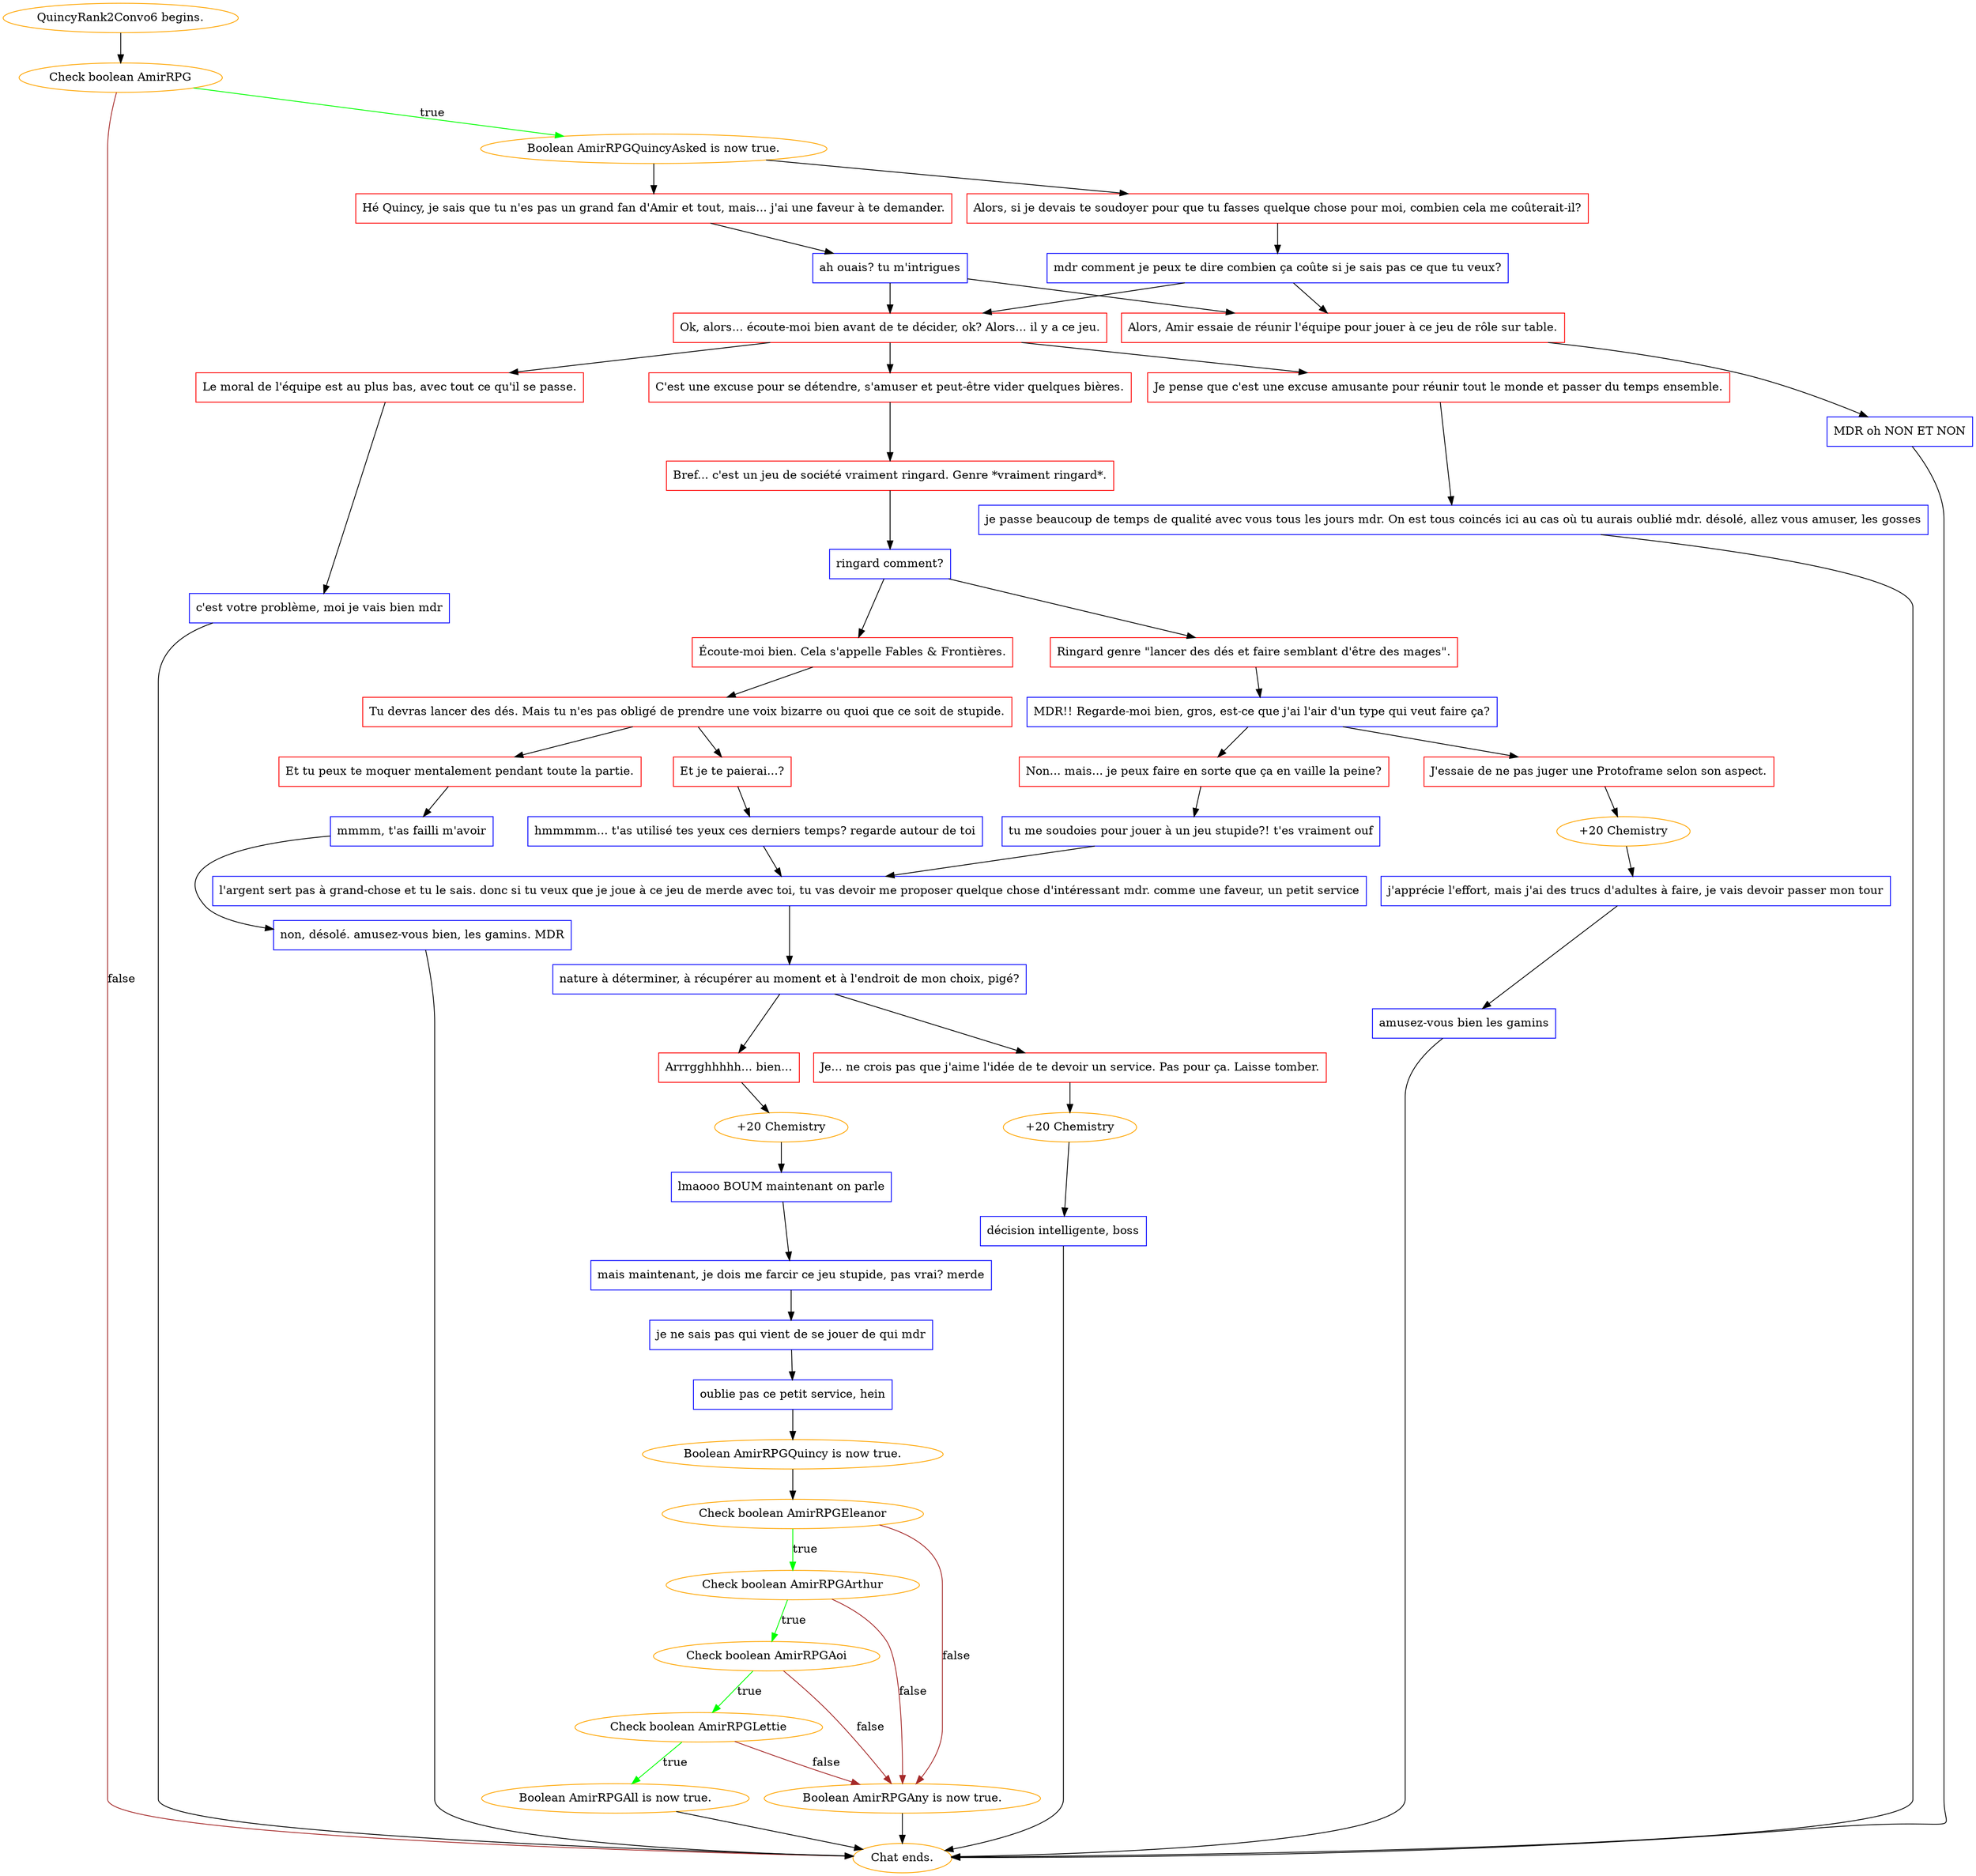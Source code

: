 digraph {
	"QuincyRank2Convo6 begins." [color=orange];
		"QuincyRank2Convo6 begins." -> j1412837103;
	j1412837103 [label="Check boolean AmirRPG",color=orange];
		j1412837103 -> j2101478979 [label=true,color=green];
		j1412837103 -> "Chat ends." [label=false,color=brown];
	j2101478979 [label="Boolean AmirRPGQuincyAsked is now true.",color=orange];
		j2101478979 -> j259670840;
		j2101478979 -> j32118995;
	"Chat ends." [color=orange];
	j259670840 [label="Hé Quincy, je sais que tu n'es pas un grand fan d'Amir et tout, mais... j'ai une faveur à te demander.",shape=box,color=red];
		j259670840 -> j101641828;
	j32118995 [label="Alors, si je devais te soudoyer pour que tu fasses quelque chose pour moi, combien cela me coûterait-il?",shape=box,color=red];
		j32118995 -> j3459050839;
	j101641828 [label="ah ouais? tu m'intrigues",shape=box,color=blue];
		j101641828 -> j1166557717;
		j101641828 -> j3196741366;
	j3459050839 [label="mdr comment je peux te dire combien ça coûte si je sais pas ce que tu veux?",shape=box,color=blue];
		j3459050839 -> j1166557717;
		j3459050839 -> j3196741366;
	j1166557717 [label="Ok, alors... écoute-moi bien avant de te décider, ok? Alors... il y a ce jeu.",shape=box,color=red];
		j1166557717 -> j481772085;
		j1166557717 -> j386723528;
		j1166557717 -> j3705104873;
	j3196741366 [label="Alors, Amir essaie de réunir l'équipe pour jouer à ce jeu de rôle sur table.",shape=box,color=red];
		j3196741366 -> j2334704725;
	j481772085 [label="Je pense que c'est une excuse amusante pour réunir tout le monde et passer du temps ensemble.",shape=box,color=red];
		j481772085 -> j3908354312;
	j386723528 [label="C'est une excuse pour se détendre, s'amuser et peut-être vider quelques bières.",shape=box,color=red];
		j386723528 -> j2660372608;
	j3705104873 [label="Le moral de l'équipe est au plus bas, avec tout ce qu'il se passe.",shape=box,color=red];
		j3705104873 -> j3709316218;
	j2334704725 [label="MDR oh NON ET NON",shape=box,color=blue];
		j2334704725 -> "Chat ends.";
	j3908354312 [label="je passe beaucoup de temps de qualité avec vous tous les jours mdr. On est tous coincés ici au cas où tu aurais oublié mdr. désolé, allez vous amuser, les gosses",shape=box,color=blue];
		j3908354312 -> "Chat ends.";
	j2660372608 [label="Bref... c'est un jeu de société vraiment ringard. Genre *vraiment ringard*.",shape=box,color=red];
		j2660372608 -> j2474150638;
	j3709316218 [label="c'est votre problème, moi je vais bien mdr",shape=box,color=blue];
		j3709316218 -> "Chat ends.";
	j2474150638 [label="ringard comment?",shape=box,color=blue];
		j2474150638 -> j1439992313;
		j2474150638 -> j1734703838;
	j1439992313 [label="Ringard genre \"lancer des dés et faire semblant d'être des mages\".",shape=box,color=red];
		j1439992313 -> j3336239084;
	j1734703838 [label="Écoute-moi bien. Cela s'appelle Fables & Frontières.",shape=box,color=red];
		j1734703838 -> j642207864;
	j3336239084 [label="MDR!! Regarde-moi bien, gros, est-ce que j'ai l'air d'un type qui veut faire ça?",shape=box,color=blue];
		j3336239084 -> j3375612967;
		j3336239084 -> j1602647718;
	j642207864 [label="Tu devras lancer des dés. Mais tu n'es pas obligé de prendre une voix bizarre ou quoi que ce soit de stupide.",shape=box,color=red];
		j642207864 -> j1957881469;
		j642207864 -> j523016980;
	j3375612967 [label="J'essaie de ne pas juger une Protoframe selon son aspect.",shape=box,color=red];
		j3375612967 -> j2863127559;
	j1602647718 [label="Non... mais... je peux faire en sorte que ça en vaille la peine?",shape=box,color=red];
		j1602647718 -> j2595501297;
	j1957881469 [label="Et je te paierai...?",shape=box,color=red];
		j1957881469 -> j2482247759;
	j523016980 [label="Et tu peux te moquer mentalement pendant toute la partie.",shape=box,color=red];
		j523016980 -> j1898212690;
	j2863127559 [label="+20 Chemistry",color=orange];
		j2863127559 -> j223914049;
	j2595501297 [label="tu me soudoies pour jouer à un jeu stupide?! t'es vraiment ouf",shape=box,color=blue];
		j2595501297 -> j989910125;
	j2482247759 [label="hmmmmm... t'as utilisé tes yeux ces derniers temps? regarde autour de toi",shape=box,color=blue];
		j2482247759 -> j989910125;
	j1898212690 [label="mmmm, t'as failli m'avoir",shape=box,color=blue];
		j1898212690 -> j1740251727;
	j223914049 [label="j'apprécie l'effort, mais j'ai des trucs d'adultes à faire, je vais devoir passer mon tour",shape=box,color=blue];
		j223914049 -> j3305967763;
	j989910125 [label="l'argent sert pas à grand-chose et tu le sais. donc si tu veux que je joue à ce jeu de merde avec toi, tu vas devoir me proposer quelque chose d'intéressant mdr. comme une faveur, un petit service",shape=box,color=blue];
		j989910125 -> j31104173;
	j1740251727 [label="non, désolé. amusez-vous bien, les gamins. MDR",shape=box,color=blue];
		j1740251727 -> "Chat ends.";
	j3305967763 [label="amusez-vous bien les gamins",shape=box,color=blue];
		j3305967763 -> "Chat ends.";
	j31104173 [label="nature à déterminer, à récupérer au moment et à l'endroit de mon choix, pigé?",shape=box,color=blue];
		j31104173 -> j1023841159;
		j31104173 -> j616989659;
	j1023841159 [label="Arrrgghhhhh... bien...",shape=box,color=red];
		j1023841159 -> j2404151420;
	j616989659 [label="Je... ne crois pas que j'aime l'idée de te devoir un service. Pas pour ça. Laisse tomber.",shape=box,color=red];
		j616989659 -> j3988852778;
	j2404151420 [label="+20 Chemistry",color=orange];
		j2404151420 -> j1733705714;
	j3988852778 [label="+20 Chemistry",color=orange];
		j3988852778 -> j4218055857;
	j1733705714 [label="lmaooo BOUM maintenant on parle",shape=box,color=blue];
		j1733705714 -> j3694569415;
	j4218055857 [label="décision intelligente, boss",shape=box,color=blue];
		j4218055857 -> "Chat ends.";
	j3694569415 [label="mais maintenant, je dois me farcir ce jeu stupide, pas vrai? merde",shape=box,color=blue];
		j3694569415 -> j3456269178;
	j3456269178 [label="je ne sais pas qui vient de se jouer de qui mdr",shape=box,color=blue];
		j3456269178 -> j1475567237;
	j1475567237 [label="oublie pas ce petit service, hein",shape=box,color=blue];
		j1475567237 -> j1432973675;
	j1432973675 [label="Boolean AmirRPGQuincy is now true.",color=orange];
		j1432973675 -> j1143766779;
	j1143766779 [label="Check boolean AmirRPGEleanor",color=orange];
		j1143766779 -> j2738107974 [label=true,color=green];
		j1143766779 -> j1992773596 [label=false,color=brown];
	j2738107974 [label="Check boolean AmirRPGArthur",color=orange];
		j2738107974 -> j3183237972 [label=true,color=green];
		j2738107974 -> j1992773596 [label=false,color=brown];
	j1992773596 [label="Boolean AmirRPGAny is now true.",color=orange];
		j1992773596 -> "Chat ends.";
	j3183237972 [label="Check boolean AmirRPGAoi",color=orange];
		j3183237972 -> j3978111885 [label=true,color=green];
		j3183237972 -> j1992773596 [label=false,color=brown];
	j3978111885 [label="Check boolean AmirRPGLettie",color=orange];
		j3978111885 -> j2677000302 [label=true,color=green];
		j3978111885 -> j1992773596 [label=false,color=brown];
	j2677000302 [label="Boolean AmirRPGAll is now true.",color=orange];
		j2677000302 -> "Chat ends.";
}